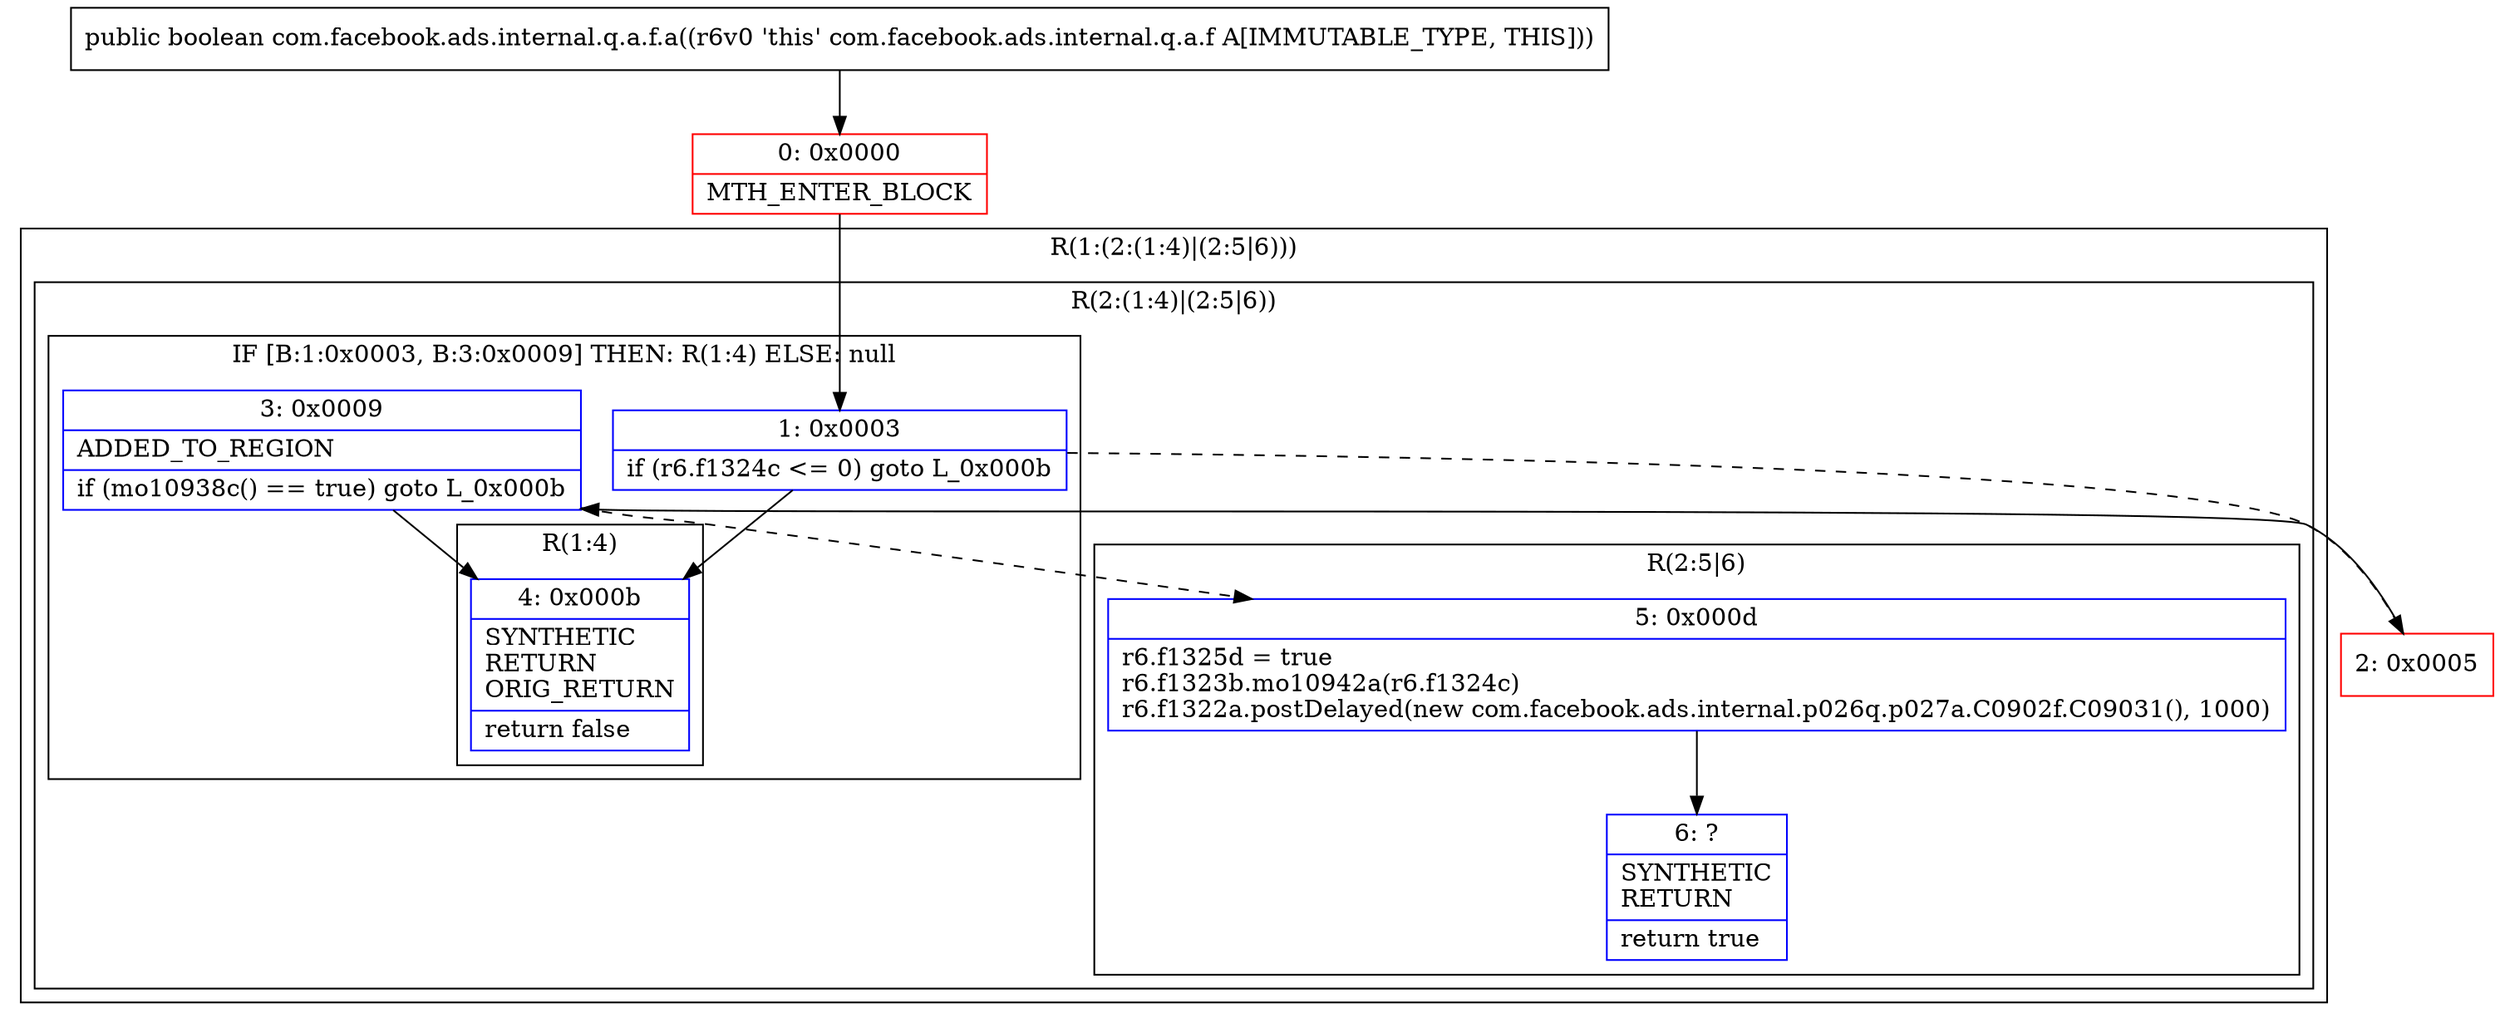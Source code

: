 digraph "CFG forcom.facebook.ads.internal.q.a.f.a()Z" {
subgraph cluster_Region_2101078409 {
label = "R(1:(2:(1:4)|(2:5|6)))";
node [shape=record,color=blue];
subgraph cluster_Region_1455836710 {
label = "R(2:(1:4)|(2:5|6))";
node [shape=record,color=blue];
subgraph cluster_IfRegion_125279058 {
label = "IF [B:1:0x0003, B:3:0x0009] THEN: R(1:4) ELSE: null";
node [shape=record,color=blue];
Node_1 [shape=record,label="{1\:\ 0x0003|if (r6.f1324c \<= 0) goto L_0x000b\l}"];
Node_3 [shape=record,label="{3\:\ 0x0009|ADDED_TO_REGION\l|if (mo10938c() == true) goto L_0x000b\l}"];
subgraph cluster_Region_1820355840 {
label = "R(1:4)";
node [shape=record,color=blue];
Node_4 [shape=record,label="{4\:\ 0x000b|SYNTHETIC\lRETURN\lORIG_RETURN\l|return false\l}"];
}
}
subgraph cluster_Region_1314240184 {
label = "R(2:5|6)";
node [shape=record,color=blue];
Node_5 [shape=record,label="{5\:\ 0x000d|r6.f1325d = true\lr6.f1323b.mo10942a(r6.f1324c)\lr6.f1322a.postDelayed(new com.facebook.ads.internal.p026q.p027a.C0902f.C09031(), 1000)\l}"];
Node_6 [shape=record,label="{6\:\ ?|SYNTHETIC\lRETURN\l|return true\l}"];
}
}
}
Node_0 [shape=record,color=red,label="{0\:\ 0x0000|MTH_ENTER_BLOCK\l}"];
Node_2 [shape=record,color=red,label="{2\:\ 0x0005}"];
MethodNode[shape=record,label="{public boolean com.facebook.ads.internal.q.a.f.a((r6v0 'this' com.facebook.ads.internal.q.a.f A[IMMUTABLE_TYPE, THIS])) }"];
MethodNode -> Node_0;
Node_1 -> Node_2[style=dashed];
Node_1 -> Node_4;
Node_3 -> Node_4;
Node_3 -> Node_5[style=dashed];
Node_5 -> Node_6;
Node_0 -> Node_1;
Node_2 -> Node_3;
}

